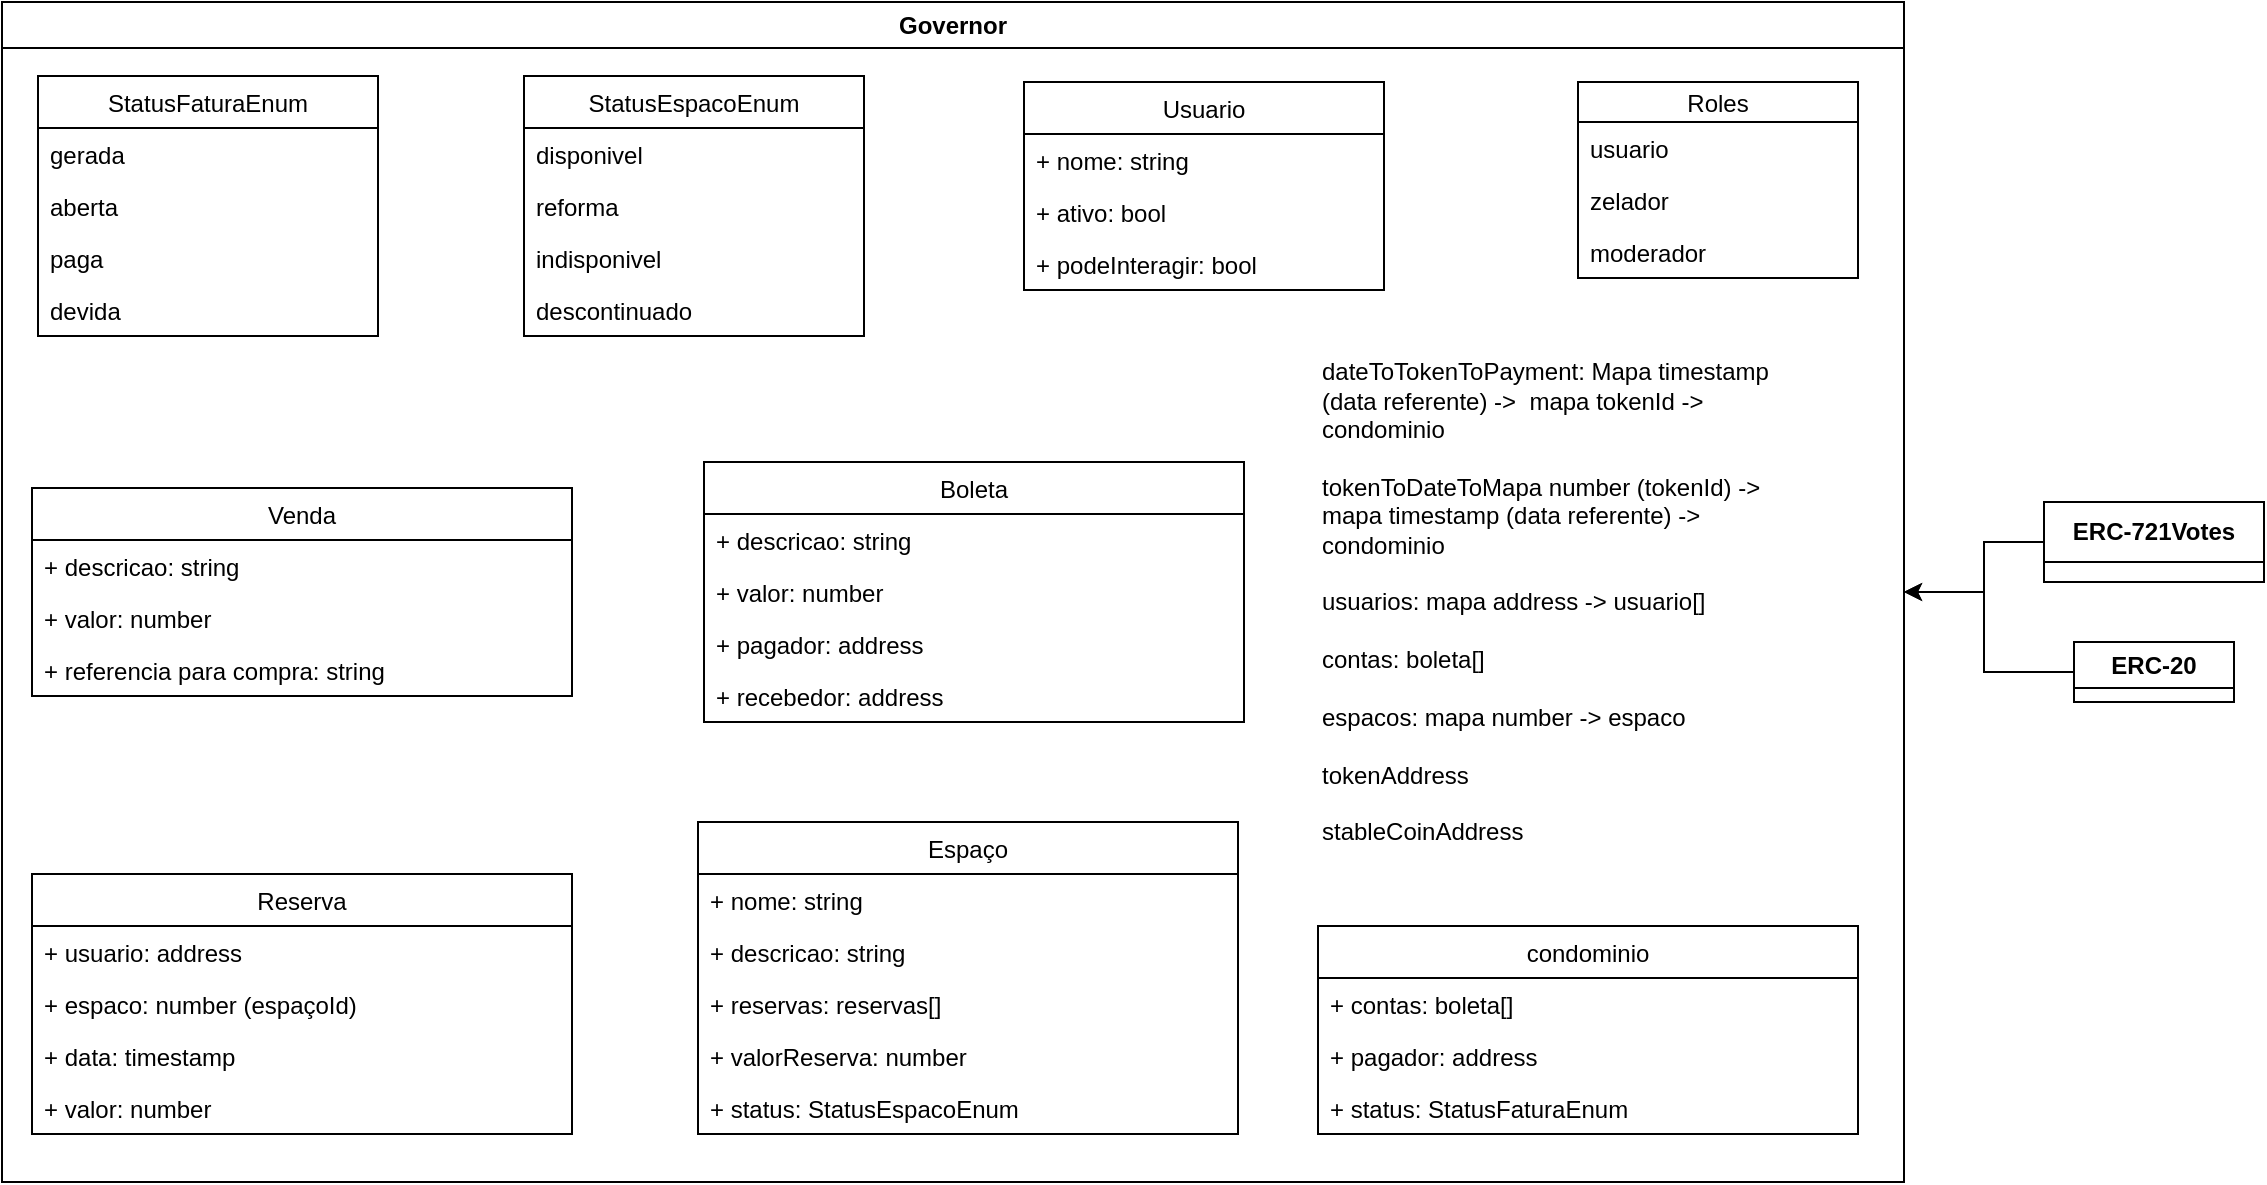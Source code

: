 <mxfile version="20.8.20" type="github">
  <diagram name="Página-1" id="Jpc6ZUbHkgr3AKioZARH">
    <mxGraphModel dx="1674" dy="807" grid="1" gridSize="10" guides="1" tooltips="1" connect="1" arrows="1" fold="1" page="1" pageScale="1" pageWidth="827" pageHeight="1169" math="0" shadow="0">
      <root>
        <mxCell id="0" />
        <mxCell id="1" parent="0" />
        <mxCell id="djCfgeE8fqk8VhyKbeM--1" value="Governor" style="swimlane;whiteSpace=wrap;html=1;startSize=23;" vertex="1" parent="1">
          <mxGeometry x="29" y="30" width="951" height="590" as="geometry" />
        </mxCell>
        <mxCell id="djCfgeE8fqk8VhyKbeM--2" value="Venda" style="swimlane;fontStyle=0;childLayout=stackLayout;horizontal=1;startSize=26;fillColor=none;horizontalStack=0;resizeParent=1;resizeParentMax=0;resizeLast=0;collapsible=1;marginBottom=0;" vertex="1" parent="djCfgeE8fqk8VhyKbeM--1">
          <mxGeometry x="15" y="243" width="270" height="104" as="geometry" />
        </mxCell>
        <mxCell id="djCfgeE8fqk8VhyKbeM--3" value="+ descricao: string" style="text;strokeColor=none;fillColor=none;align=left;verticalAlign=top;spacingLeft=4;spacingRight=4;overflow=hidden;rotatable=0;points=[[0,0.5],[1,0.5]];portConstraint=eastwest;" vertex="1" parent="djCfgeE8fqk8VhyKbeM--2">
          <mxGeometry y="26" width="270" height="26" as="geometry" />
        </mxCell>
        <mxCell id="djCfgeE8fqk8VhyKbeM--4" value="+ valor: number" style="text;strokeColor=none;fillColor=none;align=left;verticalAlign=top;spacingLeft=4;spacingRight=4;overflow=hidden;rotatable=0;points=[[0,0.5],[1,0.5]];portConstraint=eastwest;" vertex="1" parent="djCfgeE8fqk8VhyKbeM--2">
          <mxGeometry y="52" width="270" height="26" as="geometry" />
        </mxCell>
        <mxCell id="djCfgeE8fqk8VhyKbeM--5" value="+ referencia para compra: string" style="text;strokeColor=none;fillColor=none;align=left;verticalAlign=top;spacingLeft=4;spacingRight=4;overflow=hidden;rotatable=0;points=[[0,0.5],[1,0.5]];portConstraint=eastwest;" vertex="1" parent="djCfgeE8fqk8VhyKbeM--2">
          <mxGeometry y="78" width="270" height="26" as="geometry" />
        </mxCell>
        <mxCell id="djCfgeE8fqk8VhyKbeM--6" value="Boleta" style="swimlane;fontStyle=0;childLayout=stackLayout;horizontal=1;startSize=26;fillColor=none;horizontalStack=0;resizeParent=1;resizeParentMax=0;resizeLast=0;collapsible=1;marginBottom=0;" vertex="1" parent="djCfgeE8fqk8VhyKbeM--1">
          <mxGeometry x="351" y="230" width="270" height="130" as="geometry" />
        </mxCell>
        <mxCell id="djCfgeE8fqk8VhyKbeM--7" value="+ descricao: string" style="text;strokeColor=none;fillColor=none;align=left;verticalAlign=top;spacingLeft=4;spacingRight=4;overflow=hidden;rotatable=0;points=[[0,0.5],[1,0.5]];portConstraint=eastwest;" vertex="1" parent="djCfgeE8fqk8VhyKbeM--6">
          <mxGeometry y="26" width="270" height="26" as="geometry" />
        </mxCell>
        <mxCell id="djCfgeE8fqk8VhyKbeM--8" value="+ valor: number" style="text;strokeColor=none;fillColor=none;align=left;verticalAlign=top;spacingLeft=4;spacingRight=4;overflow=hidden;rotatable=0;points=[[0,0.5],[1,0.5]];portConstraint=eastwest;" vertex="1" parent="djCfgeE8fqk8VhyKbeM--6">
          <mxGeometry y="52" width="270" height="26" as="geometry" />
        </mxCell>
        <mxCell id="djCfgeE8fqk8VhyKbeM--9" value="+ pagador: address" style="text;strokeColor=none;fillColor=none;align=left;verticalAlign=top;spacingLeft=4;spacingRight=4;overflow=hidden;rotatable=0;points=[[0,0.5],[1,0.5]];portConstraint=eastwest;" vertex="1" parent="djCfgeE8fqk8VhyKbeM--6">
          <mxGeometry y="78" width="270" height="26" as="geometry" />
        </mxCell>
        <mxCell id="djCfgeE8fqk8VhyKbeM--10" value="+ recebedor: address" style="text;strokeColor=none;fillColor=none;align=left;verticalAlign=top;spacingLeft=4;spacingRight=4;overflow=hidden;rotatable=0;points=[[0,0.5],[1,0.5]];portConstraint=eastwest;" vertex="1" parent="djCfgeE8fqk8VhyKbeM--6">
          <mxGeometry y="104" width="270" height="26" as="geometry" />
        </mxCell>
        <mxCell id="djCfgeE8fqk8VhyKbeM--11" value="Reserva" style="swimlane;fontStyle=0;childLayout=stackLayout;horizontal=1;startSize=26;fillColor=none;horizontalStack=0;resizeParent=1;resizeParentMax=0;resizeLast=0;collapsible=1;marginBottom=0;" vertex="1" parent="djCfgeE8fqk8VhyKbeM--1">
          <mxGeometry x="15" y="436" width="270" height="130" as="geometry" />
        </mxCell>
        <mxCell id="djCfgeE8fqk8VhyKbeM--12" value="+ usuario: address" style="text;strokeColor=none;fillColor=none;align=left;verticalAlign=top;spacingLeft=4;spacingRight=4;overflow=hidden;rotatable=0;points=[[0,0.5],[1,0.5]];portConstraint=eastwest;" vertex="1" parent="djCfgeE8fqk8VhyKbeM--11">
          <mxGeometry y="26" width="270" height="26" as="geometry" />
        </mxCell>
        <mxCell id="djCfgeE8fqk8VhyKbeM--13" value="+ espaco: number (espaçoId)" style="text;strokeColor=none;fillColor=none;align=left;verticalAlign=top;spacingLeft=4;spacingRight=4;overflow=hidden;rotatable=0;points=[[0,0.5],[1,0.5]];portConstraint=eastwest;" vertex="1" parent="djCfgeE8fqk8VhyKbeM--11">
          <mxGeometry y="52" width="270" height="26" as="geometry" />
        </mxCell>
        <mxCell id="djCfgeE8fqk8VhyKbeM--14" value="+ data: timestamp" style="text;strokeColor=none;fillColor=none;align=left;verticalAlign=top;spacingLeft=4;spacingRight=4;overflow=hidden;rotatable=0;points=[[0,0.5],[1,0.5]];portConstraint=eastwest;" vertex="1" parent="djCfgeE8fqk8VhyKbeM--11">
          <mxGeometry y="78" width="270" height="26" as="geometry" />
        </mxCell>
        <mxCell id="djCfgeE8fqk8VhyKbeM--15" value="+ valor: number" style="text;strokeColor=none;fillColor=none;align=left;verticalAlign=top;spacingLeft=4;spacingRight=4;overflow=hidden;rotatable=0;points=[[0,0.5],[1,0.5]];portConstraint=eastwest;" vertex="1" parent="djCfgeE8fqk8VhyKbeM--11">
          <mxGeometry y="104" width="270" height="26" as="geometry" />
        </mxCell>
        <mxCell id="djCfgeE8fqk8VhyKbeM--16" value="Espaço" style="swimlane;fontStyle=0;childLayout=stackLayout;horizontal=1;startSize=26;fillColor=none;horizontalStack=0;resizeParent=1;resizeParentMax=0;resizeLast=0;collapsible=1;marginBottom=0;" vertex="1" parent="djCfgeE8fqk8VhyKbeM--1">
          <mxGeometry x="348" y="410" width="270" height="156" as="geometry" />
        </mxCell>
        <mxCell id="djCfgeE8fqk8VhyKbeM--17" value="+ nome: string" style="text;strokeColor=none;fillColor=none;align=left;verticalAlign=top;spacingLeft=4;spacingRight=4;overflow=hidden;rotatable=0;points=[[0,0.5],[1,0.5]];portConstraint=eastwest;" vertex="1" parent="djCfgeE8fqk8VhyKbeM--16">
          <mxGeometry y="26" width="270" height="26" as="geometry" />
        </mxCell>
        <mxCell id="djCfgeE8fqk8VhyKbeM--18" value="+ descricao: string" style="text;strokeColor=none;fillColor=none;align=left;verticalAlign=top;spacingLeft=4;spacingRight=4;overflow=hidden;rotatable=0;points=[[0,0.5],[1,0.5]];portConstraint=eastwest;" vertex="1" parent="djCfgeE8fqk8VhyKbeM--16">
          <mxGeometry y="52" width="270" height="26" as="geometry" />
        </mxCell>
        <mxCell id="djCfgeE8fqk8VhyKbeM--19" value="+ reservas: reservas[]" style="text;strokeColor=none;fillColor=none;align=left;verticalAlign=top;spacingLeft=4;spacingRight=4;overflow=hidden;rotatable=0;points=[[0,0.5],[1,0.5]];portConstraint=eastwest;" vertex="1" parent="djCfgeE8fqk8VhyKbeM--16">
          <mxGeometry y="78" width="270" height="26" as="geometry" />
        </mxCell>
        <mxCell id="djCfgeE8fqk8VhyKbeM--20" value="+ valorReserva: number" style="text;strokeColor=none;fillColor=none;align=left;verticalAlign=top;spacingLeft=4;spacingRight=4;overflow=hidden;rotatable=0;points=[[0,0.5],[1,0.5]];portConstraint=eastwest;" vertex="1" parent="djCfgeE8fqk8VhyKbeM--16">
          <mxGeometry y="104" width="270" height="26" as="geometry" />
        </mxCell>
        <mxCell id="djCfgeE8fqk8VhyKbeM--21" value="+ status: StatusEspacoEnum" style="text;strokeColor=none;fillColor=none;align=left;verticalAlign=top;spacingLeft=4;spacingRight=4;overflow=hidden;rotatable=0;points=[[0,0.5],[1,0.5]];portConstraint=eastwest;" vertex="1" parent="djCfgeE8fqk8VhyKbeM--16">
          <mxGeometry y="130" width="270" height="26" as="geometry" />
        </mxCell>
        <mxCell id="djCfgeE8fqk8VhyKbeM--22" value="condominio" style="swimlane;fontStyle=0;childLayout=stackLayout;horizontal=1;startSize=26;fillColor=none;horizontalStack=0;resizeParent=1;resizeParentMax=0;resizeLast=0;collapsible=1;marginBottom=0;" vertex="1" parent="djCfgeE8fqk8VhyKbeM--1">
          <mxGeometry x="658" y="462" width="270" height="104" as="geometry" />
        </mxCell>
        <mxCell id="djCfgeE8fqk8VhyKbeM--23" value="+ contas: boleta[]" style="text;strokeColor=none;fillColor=none;align=left;verticalAlign=top;spacingLeft=4;spacingRight=4;overflow=hidden;rotatable=0;points=[[0,0.5],[1,0.5]];portConstraint=eastwest;" vertex="1" parent="djCfgeE8fqk8VhyKbeM--22">
          <mxGeometry y="26" width="270" height="26" as="geometry" />
        </mxCell>
        <mxCell id="djCfgeE8fqk8VhyKbeM--24" value="+ pagador: address" style="text;strokeColor=none;fillColor=none;align=left;verticalAlign=top;spacingLeft=4;spacingRight=4;overflow=hidden;rotatable=0;points=[[0,0.5],[1,0.5]];portConstraint=eastwest;" vertex="1" parent="djCfgeE8fqk8VhyKbeM--22">
          <mxGeometry y="52" width="270" height="26" as="geometry" />
        </mxCell>
        <mxCell id="djCfgeE8fqk8VhyKbeM--25" value="+ status: StatusFaturaEnum" style="text;strokeColor=none;fillColor=none;align=left;verticalAlign=top;spacingLeft=4;spacingRight=4;overflow=hidden;rotatable=0;points=[[0,0.5],[1,0.5]];portConstraint=eastwest;" vertex="1" parent="djCfgeE8fqk8VhyKbeM--22">
          <mxGeometry y="78" width="270" height="26" as="geometry" />
        </mxCell>
        <mxCell id="djCfgeE8fqk8VhyKbeM--26" value="StatusFaturaEnum" style="swimlane;fontStyle=0;childLayout=stackLayout;horizontal=1;startSize=26;fillColor=none;horizontalStack=0;resizeParent=1;resizeParentMax=0;resizeLast=0;collapsible=1;marginBottom=0;" vertex="1" parent="djCfgeE8fqk8VhyKbeM--1">
          <mxGeometry x="18" y="37" width="170" height="130" as="geometry" />
        </mxCell>
        <mxCell id="djCfgeE8fqk8VhyKbeM--27" value="gerada" style="text;strokeColor=none;fillColor=none;align=left;verticalAlign=top;spacingLeft=4;spacingRight=4;overflow=hidden;rotatable=0;points=[[0,0.5],[1,0.5]];portConstraint=eastwest;" vertex="1" parent="djCfgeE8fqk8VhyKbeM--26">
          <mxGeometry y="26" width="170" height="26" as="geometry" />
        </mxCell>
        <mxCell id="djCfgeE8fqk8VhyKbeM--28" value="aberta" style="text;strokeColor=none;fillColor=none;align=left;verticalAlign=top;spacingLeft=4;spacingRight=4;overflow=hidden;rotatable=0;points=[[0,0.5],[1,0.5]];portConstraint=eastwest;" vertex="1" parent="djCfgeE8fqk8VhyKbeM--26">
          <mxGeometry y="52" width="170" height="26" as="geometry" />
        </mxCell>
        <mxCell id="djCfgeE8fqk8VhyKbeM--29" value="paga" style="text;strokeColor=none;fillColor=none;align=left;verticalAlign=top;spacingLeft=4;spacingRight=4;overflow=hidden;rotatable=0;points=[[0,0.5],[1,0.5]];portConstraint=eastwest;" vertex="1" parent="djCfgeE8fqk8VhyKbeM--26">
          <mxGeometry y="78" width="170" height="26" as="geometry" />
        </mxCell>
        <mxCell id="djCfgeE8fqk8VhyKbeM--30" value="devida" style="text;strokeColor=none;fillColor=none;align=left;verticalAlign=top;spacingLeft=4;spacingRight=4;overflow=hidden;rotatable=0;points=[[0,0.5],[1,0.5]];portConstraint=eastwest;" vertex="1" parent="djCfgeE8fqk8VhyKbeM--26">
          <mxGeometry y="104" width="170" height="26" as="geometry" />
        </mxCell>
        <mxCell id="djCfgeE8fqk8VhyKbeM--31" value="StatusEspacoEnum" style="swimlane;fontStyle=0;childLayout=stackLayout;horizontal=1;startSize=26;fillColor=none;horizontalStack=0;resizeParent=1;resizeParentMax=0;resizeLast=0;collapsible=1;marginBottom=0;" vertex="1" parent="djCfgeE8fqk8VhyKbeM--1">
          <mxGeometry x="261" y="37" width="170" height="130" as="geometry" />
        </mxCell>
        <mxCell id="djCfgeE8fqk8VhyKbeM--32" value="disponivel" style="text;strokeColor=none;fillColor=none;align=left;verticalAlign=top;spacingLeft=4;spacingRight=4;overflow=hidden;rotatable=0;points=[[0,0.5],[1,0.5]];portConstraint=eastwest;" vertex="1" parent="djCfgeE8fqk8VhyKbeM--31">
          <mxGeometry y="26" width="170" height="26" as="geometry" />
        </mxCell>
        <mxCell id="djCfgeE8fqk8VhyKbeM--33" value="reforma" style="text;strokeColor=none;fillColor=none;align=left;verticalAlign=top;spacingLeft=4;spacingRight=4;overflow=hidden;rotatable=0;points=[[0,0.5],[1,0.5]];portConstraint=eastwest;" vertex="1" parent="djCfgeE8fqk8VhyKbeM--31">
          <mxGeometry y="52" width="170" height="26" as="geometry" />
        </mxCell>
        <mxCell id="djCfgeE8fqk8VhyKbeM--34" value="indisponivel" style="text;strokeColor=none;fillColor=none;align=left;verticalAlign=top;spacingLeft=4;spacingRight=4;overflow=hidden;rotatable=0;points=[[0,0.5],[1,0.5]];portConstraint=eastwest;" vertex="1" parent="djCfgeE8fqk8VhyKbeM--31">
          <mxGeometry y="78" width="170" height="26" as="geometry" />
        </mxCell>
        <mxCell id="djCfgeE8fqk8VhyKbeM--35" value="descontinuado" style="text;strokeColor=none;fillColor=none;align=left;verticalAlign=top;spacingLeft=4;spacingRight=4;overflow=hidden;rotatable=0;points=[[0,0.5],[1,0.5]];portConstraint=eastwest;" vertex="1" parent="djCfgeE8fqk8VhyKbeM--31">
          <mxGeometry y="104" width="170" height="26" as="geometry" />
        </mxCell>
        <mxCell id="djCfgeE8fqk8VhyKbeM--36" value="Usuario" style="swimlane;fontStyle=0;childLayout=stackLayout;horizontal=1;startSize=26;fillColor=none;horizontalStack=0;resizeParent=1;resizeParentMax=0;resizeLast=0;collapsible=1;marginBottom=0;" vertex="1" parent="djCfgeE8fqk8VhyKbeM--1">
          <mxGeometry x="511" y="40" width="180" height="104" as="geometry">
            <mxRectangle x="330" y="40" width="80" height="30" as="alternateBounds" />
          </mxGeometry>
        </mxCell>
        <mxCell id="djCfgeE8fqk8VhyKbeM--37" value="+ nome: string" style="text;strokeColor=none;fillColor=none;align=left;verticalAlign=top;spacingLeft=4;spacingRight=4;overflow=hidden;rotatable=0;points=[[0,0.5],[1,0.5]];portConstraint=eastwest;" vertex="1" parent="djCfgeE8fqk8VhyKbeM--36">
          <mxGeometry y="26" width="180" height="26" as="geometry" />
        </mxCell>
        <mxCell id="djCfgeE8fqk8VhyKbeM--38" value="+ ativo: bool" style="text;strokeColor=none;fillColor=none;align=left;verticalAlign=top;spacingLeft=4;spacingRight=4;overflow=hidden;rotatable=0;points=[[0,0.5],[1,0.5]];portConstraint=eastwest;" vertex="1" parent="djCfgeE8fqk8VhyKbeM--36">
          <mxGeometry y="52" width="180" height="26" as="geometry" />
        </mxCell>
        <mxCell id="djCfgeE8fqk8VhyKbeM--39" value="+ podeInteragir: bool" style="text;strokeColor=none;fillColor=none;align=left;verticalAlign=top;spacingLeft=4;spacingRight=4;overflow=hidden;rotatable=0;points=[[0,0.5],[1,0.5]];portConstraint=eastwest;" vertex="1" parent="djCfgeE8fqk8VhyKbeM--36">
          <mxGeometry y="78" width="180" height="26" as="geometry" />
        </mxCell>
        <mxCell id="djCfgeE8fqk8VhyKbeM--40" value="Roles" style="swimlane;fontStyle=0;childLayout=stackLayout;horizontal=1;startSize=20;fillColor=none;horizontalStack=0;resizeParent=1;resizeParentMax=0;resizeLast=0;collapsible=1;marginBottom=0;" vertex="1" parent="djCfgeE8fqk8VhyKbeM--1">
          <mxGeometry x="788" y="40" width="140" height="98" as="geometry" />
        </mxCell>
        <mxCell id="djCfgeE8fqk8VhyKbeM--41" value="usuario" style="text;strokeColor=none;fillColor=none;align=left;verticalAlign=top;spacingLeft=4;spacingRight=4;overflow=hidden;rotatable=0;points=[[0,0.5],[1,0.5]];portConstraint=eastwest;" vertex="1" parent="djCfgeE8fqk8VhyKbeM--40">
          <mxGeometry y="20" width="140" height="26" as="geometry" />
        </mxCell>
        <mxCell id="djCfgeE8fqk8VhyKbeM--42" value="zelador" style="text;strokeColor=none;fillColor=none;align=left;verticalAlign=top;spacingLeft=4;spacingRight=4;overflow=hidden;rotatable=0;points=[[0,0.5],[1,0.5]];portConstraint=eastwest;" vertex="1" parent="djCfgeE8fqk8VhyKbeM--40">
          <mxGeometry y="46" width="140" height="26" as="geometry" />
        </mxCell>
        <mxCell id="djCfgeE8fqk8VhyKbeM--43" value="moderador" style="text;strokeColor=none;fillColor=none;align=left;verticalAlign=top;spacingLeft=4;spacingRight=4;overflow=hidden;rotatable=0;points=[[0,0.5],[1,0.5]];portConstraint=eastwest;" vertex="1" parent="djCfgeE8fqk8VhyKbeM--40">
          <mxGeometry y="72" width="140" height="26" as="geometry" />
        </mxCell>
        <mxCell id="djCfgeE8fqk8VhyKbeM--44" value="dateToTokenToPayment: Mapa timestamp (data referente) -&amp;gt;&amp;nbsp; mapa tokenId -&amp;gt; condominio&lt;br&gt;&lt;br style=&quot;border-color: var(--border-color);&quot;&gt;tokenToDateToMapa number (tokenId) -&amp;gt; mapa timestamp (data referente) -&amp;gt; condominio&lt;br&gt;&lt;br&gt;usuarios: mapa address -&amp;gt; usuario[]&lt;br&gt;&lt;br&gt;contas: boleta[]&lt;br&gt;&lt;br&gt;espacos: mapa number -&amp;gt; espaco&lt;br&gt;&lt;br&gt;tokenAddress&lt;br&gt;&lt;br&gt;stableCoinAddress" style="text;html=1;strokeColor=none;fillColor=none;align=left;verticalAlign=middle;whiteSpace=wrap;rounded=0;" vertex="1" parent="djCfgeE8fqk8VhyKbeM--1">
          <mxGeometry x="658" y="170" width="249" height="260" as="geometry" />
        </mxCell>
        <mxCell id="djCfgeE8fqk8VhyKbeM--45" style="edgeStyle=orthogonalEdgeStyle;rounded=0;orthogonalLoop=1;jettySize=auto;html=1;entryX=1;entryY=0.5;entryDx=0;entryDy=0;" edge="1" parent="1" source="djCfgeE8fqk8VhyKbeM--46" target="djCfgeE8fqk8VhyKbeM--1">
          <mxGeometry relative="1" as="geometry">
            <Array as="points">
              <mxPoint x="1020" y="300" />
              <mxPoint x="1020" y="325" />
            </Array>
          </mxGeometry>
        </mxCell>
        <mxCell id="djCfgeE8fqk8VhyKbeM--46" value="ERC-721Votes" style="swimlane;whiteSpace=wrap;html=1;startSize=30;" vertex="1" collapsed="1" parent="1">
          <mxGeometry x="1050" y="280" width="110" height="40" as="geometry">
            <mxRectangle x="1241" y="44" width="310" height="190" as="alternateBounds" />
          </mxGeometry>
        </mxCell>
        <mxCell id="djCfgeE8fqk8VhyKbeM--47" style="edgeStyle=orthogonalEdgeStyle;rounded=0;orthogonalLoop=1;jettySize=auto;html=1;entryX=1;entryY=0.5;entryDx=0;entryDy=0;" edge="1" parent="1" source="djCfgeE8fqk8VhyKbeM--48" target="djCfgeE8fqk8VhyKbeM--1">
          <mxGeometry relative="1" as="geometry">
            <Array as="points">
              <mxPoint x="1020" y="365" />
              <mxPoint x="1020" y="325" />
            </Array>
          </mxGeometry>
        </mxCell>
        <mxCell id="djCfgeE8fqk8VhyKbeM--48" value="ERC-20" style="swimlane;whiteSpace=wrap;html=1;" vertex="1" collapsed="1" parent="1">
          <mxGeometry x="1065" y="350" width="80" height="30" as="geometry">
            <mxRectangle x="20" y="120" width="200" height="200" as="alternateBounds" />
          </mxGeometry>
        </mxCell>
      </root>
    </mxGraphModel>
  </diagram>
</mxfile>
